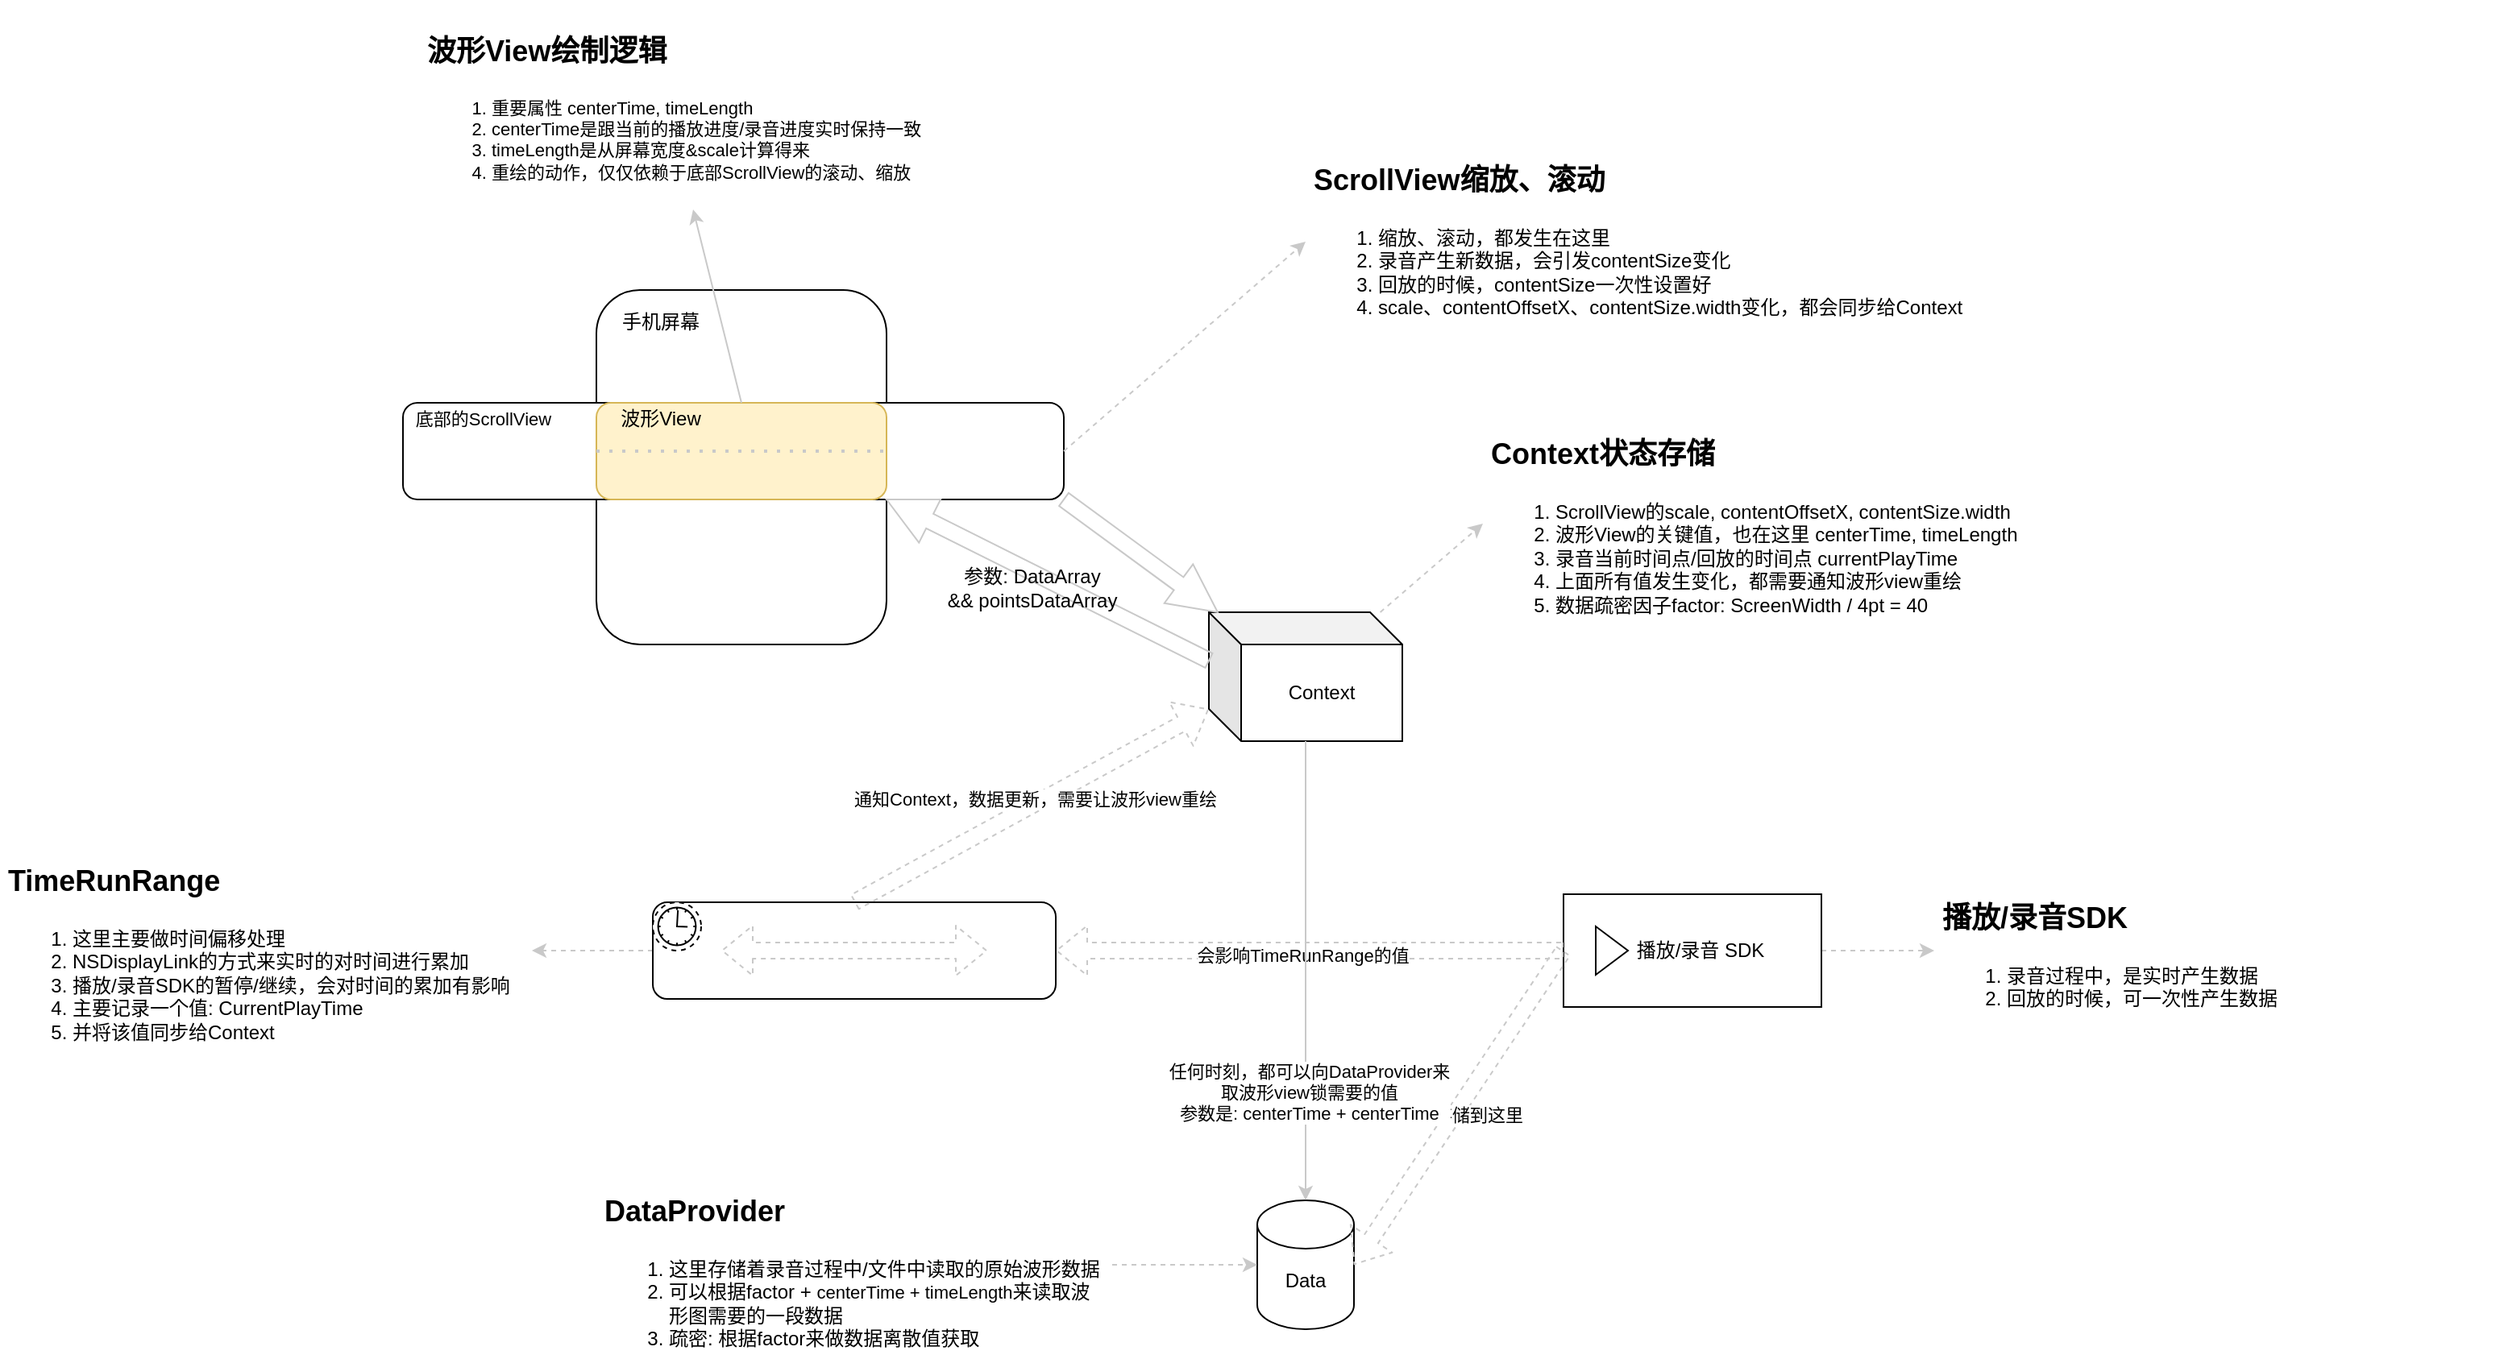 <mxfile version="14.1.9" type="github">
  <diagram id="p8HPg3vbl-VkapSL3GHT" name="Page-1">
    <mxGraphModel dx="2228" dy="741" grid="1" gridSize="10" guides="1" tooltips="1" connect="1" arrows="1" fold="1" page="1" pageScale="1" pageWidth="827" pageHeight="1169" math="0" shadow="0">
      <root>
        <mxCell id="0" />
        <mxCell id="1" parent="0" />
        <mxCell id="yp2vRg8m_nEioMY8WrKE-5" value="" style="rounded=1;whiteSpace=wrap;html=1;" parent="1" vertex="1">
          <mxGeometry x="140" y="410" width="180" height="220" as="geometry" />
        </mxCell>
        <mxCell id="yp2vRg8m_nEioMY8WrKE-6" value="" style="rounded=1;whiteSpace=wrap;html=1;" parent="1" vertex="1">
          <mxGeometry x="20" y="480" width="410" height="60" as="geometry" />
        </mxCell>
        <mxCell id="yp2vRg8m_nEioMY8WrKE-7" value="" style="rounded=1;whiteSpace=wrap;html=1;fillColor=#fff2cc;strokeColor=#d6b656;" parent="1" vertex="1">
          <mxGeometry x="140" y="480" width="180" height="60" as="geometry" />
        </mxCell>
        <mxCell id="yp2vRg8m_nEioMY8WrKE-8" value="&lt;font style=&quot;font-size: 11px&quot;&gt;底部的ScrollView&lt;/font&gt;" style="text;html=1;strokeColor=none;fillColor=none;align=center;verticalAlign=middle;whiteSpace=wrap;rounded=0;" parent="1" vertex="1">
          <mxGeometry x="20" y="480" width="100" height="20" as="geometry" />
        </mxCell>
        <mxCell id="yp2vRg8m_nEioMY8WrKE-10" value="波形View" style="text;html=1;strokeColor=none;fillColor=none;align=center;verticalAlign=middle;whiteSpace=wrap;rounded=0;" parent="1" vertex="1">
          <mxGeometry x="140" y="480" width="80" height="20" as="geometry" />
        </mxCell>
        <mxCell id="yp2vRg8m_nEioMY8WrKE-11" value="手机屏幕" style="text;html=1;strokeColor=none;fillColor=none;align=center;verticalAlign=middle;whiteSpace=wrap;rounded=0;" parent="1" vertex="1">
          <mxGeometry x="145" y="420" width="70" height="20" as="geometry" />
        </mxCell>
        <mxCell id="yp2vRg8m_nEioMY8WrKE-12" value="" style="shape=cylinder3;whiteSpace=wrap;html=1;boundedLbl=1;backgroundOutline=1;size=15;gradientColor=none;" parent="1" vertex="1">
          <mxGeometry x="550" y="975" width="60" height="80" as="geometry" />
        </mxCell>
        <mxCell id="yp2vRg8m_nEioMY8WrKE-13" value="Data" style="text;html=1;strokeColor=none;fillColor=none;align=center;verticalAlign=middle;whiteSpace=wrap;rounded=0;" parent="1" vertex="1">
          <mxGeometry x="560" y="1015" width="40" height="20" as="geometry" />
        </mxCell>
        <mxCell id="yp2vRg8m_nEioMY8WrKE-17" value="" style="endArrow=none;dashed=1;html=1;dashPattern=1 3;strokeWidth=2;exitX=0;exitY=0.5;exitDx=0;exitDy=0;entryX=1;entryY=0.5;entryDx=0;entryDy=0;strokeColor=#C9C9C9;" parent="1" source="yp2vRg8m_nEioMY8WrKE-7" target="yp2vRg8m_nEioMY8WrKE-7" edge="1">
          <mxGeometry width="50" height="50" relative="1" as="geometry">
            <mxPoint x="145" y="509.58" as="sourcePoint" />
            <mxPoint x="245" y="509.58" as="targetPoint" />
          </mxGeometry>
        </mxCell>
        <mxCell id="yp2vRg8m_nEioMY8WrKE-19" style="edgeStyle=none;rounded=0;orthogonalLoop=1;jettySize=auto;html=1;entryX=0.5;entryY=0;entryDx=0;entryDy=0;strokeColor=#C9C9C9;startArrow=classic;startFill=1;endArrow=none;endFill=0;exitX=0.5;exitY=1;exitDx=0;exitDy=0;" parent="1" source="yp2vRg8m_nEioMY8WrKE-18" target="yp2vRg8m_nEioMY8WrKE-7" edge="1">
          <mxGeometry relative="1" as="geometry">
            <mxPoint x="179.375" y="390" as="sourcePoint" />
          </mxGeometry>
        </mxCell>
        <mxCell id="yp2vRg8m_nEioMY8WrKE-18" value="&lt;h1&gt;&lt;font style=&quot;font-size: 18px&quot;&gt;波形View绘制逻辑&lt;/font&gt;&lt;/h1&gt;&lt;div style=&quot;font-size: 11px&quot;&gt;&lt;ol&gt;&lt;li&gt;&lt;span style=&quot;font-size: 11px&quot;&gt;&lt;font style=&quot;font-size: 11px&quot;&gt;重要属性 centerTime, timeLength&lt;/font&gt;&lt;/span&gt;&lt;/li&gt;&lt;li&gt;&lt;span style=&quot;font-size: 11px&quot;&gt;&lt;font style=&quot;font-size: 11px&quot;&gt;centerTime是跟当前的播放进度/录音进度实时保持一致&lt;/font&gt;&lt;/span&gt;&lt;/li&gt;&lt;li&gt;&lt;span style=&quot;font-size: 11px&quot;&gt;&lt;font style=&quot;font-size: 11px&quot;&gt;timeLength是从屏幕宽度&amp;amp;scale计算得来&lt;/font&gt;&lt;/span&gt;&lt;/li&gt;&lt;li&gt;重绘的动作，仅仅依赖于底部ScrollView的滚动、缩放&lt;/li&gt;&lt;/ol&gt;&lt;/div&gt;" style="text;html=1;strokeColor=none;fillColor=none;spacing=5;spacingTop=-20;whiteSpace=wrap;overflow=hidden;rounded=0;" parent="1" vertex="1">
          <mxGeometry x="30" y="240" width="340" height="120" as="geometry" />
        </mxCell>
        <mxCell id="yp2vRg8m_nEioMY8WrKE-20" value="&lt;p style=&quot;line-height: 70%&quot;&gt;&lt;/p&gt;&lt;h1&gt;&lt;font style=&quot;font-size: 18px&quot;&gt;ScrollView缩放、滚动&lt;/font&gt;&lt;/h1&gt;&lt;p&gt;&lt;/p&gt;&lt;ol&gt;&lt;li&gt;缩放、滚动，都发生在这里&lt;/li&gt;&lt;li&gt;录音产生新数据，会引发contentSize变化&lt;/li&gt;&lt;li&gt;回放的时候，contentSize一次性设置好&lt;/li&gt;&lt;li&gt;scale、contentOffsetX、contentSize.width变化，都会同步给Context&lt;/li&gt;&lt;/ol&gt;&lt;p&gt;&lt;/p&gt;&lt;p&gt;&lt;/p&gt;" style="text;html=1;strokeColor=none;fillColor=none;spacing=5;spacingTop=-20;whiteSpace=wrap;overflow=hidden;rounded=0;" parent="1" vertex="1">
          <mxGeometry x="580" y="320" width="430" height="120" as="geometry" />
        </mxCell>
        <mxCell id="yp2vRg8m_nEioMY8WrKE-30" style="edgeStyle=none;rounded=0;orthogonalLoop=1;jettySize=auto;html=1;entryX=0;entryY=0.5;entryDx=0;entryDy=0;startArrow=none;startFill=0;endArrow=classic;endFill=1;strokeColor=#C9C9C9;dashed=1;" parent="1" source="yp2vRg8m_nEioMY8WrKE-21" target="yp2vRg8m_nEioMY8WrKE-22" edge="1">
          <mxGeometry relative="1" as="geometry" />
        </mxCell>
        <mxCell id="yp2vRg8m_nEioMY8WrKE-21" value="Context" style="shape=cube;whiteSpace=wrap;html=1;boundedLbl=1;backgroundOutline=1;darkOpacity=0.05;darkOpacity2=0.1;gradientColor=none;" parent="1" vertex="1">
          <mxGeometry x="520" y="610" width="120" height="80" as="geometry" />
        </mxCell>
        <mxCell id="yp2vRg8m_nEioMY8WrKE-22" value="&lt;p style=&quot;line-height: 70%&quot;&gt;&lt;/p&gt;&lt;h1&gt;&lt;font style=&quot;font-size: 18px&quot;&gt;Context状态存储&lt;/font&gt;&lt;/h1&gt;&lt;p&gt;&lt;/p&gt;&lt;ol&gt;&lt;li&gt;&lt;span&gt;ScrollView的scale, contentOffsetX, contentSize.width&lt;/span&gt;&lt;/li&gt;&lt;li&gt;波形View的关键值，也在这里 centerTime, timeLength&lt;/li&gt;&lt;li&gt;&lt;span&gt;录音当前时间点/回放的时间点 currentPlayTime&lt;/span&gt;&lt;/li&gt;&lt;li&gt;上面所有值发生变化，都需要通知波形view重绘&lt;/li&gt;&lt;li&gt;数据疏密因子factor: ScreenWidth / 4pt = 40&lt;/li&gt;&lt;/ol&gt;&lt;p&gt;&lt;/p&gt;&lt;p&gt;&lt;/p&gt;" style="text;html=1;strokeColor=none;fillColor=none;spacing=5;spacingTop=-20;whiteSpace=wrap;overflow=hidden;rounded=0;" parent="1" vertex="1">
          <mxGeometry x="690" y="490" width="400" height="130" as="geometry" />
        </mxCell>
        <mxCell id="yp2vRg8m_nEioMY8WrKE-53" style="edgeStyle=none;rounded=0;orthogonalLoop=1;jettySize=auto;html=1;entryX=0;entryY=0.5;entryDx=0;entryDy=0;dashed=1;startArrow=none;startFill=0;endArrow=classic;endFill=1;strokeColor=#C9C9C9;" parent="1" source="yp2vRg8m_nEioMY8WrKE-23" target="yp2vRg8m_nEioMY8WrKE-39" edge="1">
          <mxGeometry relative="1" as="geometry" />
        </mxCell>
        <mxCell id="yp2vRg8m_nEioMY8WrKE-23" value="&amp;nbsp; &amp;nbsp;播放/录音 SDK" style="html=1;whiteSpace=wrap;container=1;recursiveResize=0;collapsible=0;gradientColor=none;" parent="1" vertex="1">
          <mxGeometry x="740" y="785" width="160" height="70" as="geometry" />
        </mxCell>
        <mxCell id="yp2vRg8m_nEioMY8WrKE-24" value="" style="triangle;html=1;whiteSpace=wrap;" parent="yp2vRg8m_nEioMY8WrKE-23" vertex="1">
          <mxGeometry x="20" y="20" width="20" height="30" as="geometry" />
        </mxCell>
        <mxCell id="yp2vRg8m_nEioMY8WrKE-28" style="edgeStyle=none;rounded=0;orthogonalLoop=1;jettySize=auto;html=1;strokeColor=#C9C9C9;exitX=1;exitY=0.5;exitDx=0;exitDy=0;dashed=1;entryX=0;entryY=0.5;entryDx=0;entryDy=0;" parent="1" source="yp2vRg8m_nEioMY8WrKE-6" target="yp2vRg8m_nEioMY8WrKE-20" edge="1">
          <mxGeometry relative="1" as="geometry">
            <mxPoint x="-50" y="540" as="sourcePoint" />
            <mxPoint x="580" y="470" as="targetPoint" />
          </mxGeometry>
        </mxCell>
        <mxCell id="yp2vRg8m_nEioMY8WrKE-29" value="" style="shape=arrow;endArrow=classic;html=1;strokeColor=#C9C9C9;exitX=1;exitY=1;exitDx=0;exitDy=0;" parent="1" source="yp2vRg8m_nEioMY8WrKE-6" target="yp2vRg8m_nEioMY8WrKE-21" edge="1">
          <mxGeometry width="50" height="50" relative="1" as="geometry">
            <mxPoint x="490" y="590" as="sourcePoint" />
            <mxPoint x="540" y="540" as="targetPoint" />
          </mxGeometry>
        </mxCell>
        <mxCell id="yp2vRg8m_nEioMY8WrKE-31" value="" style="shape=arrow;endArrow=classic;html=1;strokeColor=#C9C9C9;entryX=1;entryY=1;entryDx=0;entryDy=0;exitX=0;exitY=0;exitDx=0;exitDy=30;exitPerimeter=0;" parent="1" source="yp2vRg8m_nEioMY8WrKE-21" target="yp2vRg8m_nEioMY8WrKE-7" edge="1">
          <mxGeometry width="50" height="50" relative="1" as="geometry">
            <mxPoint x="510" y="630" as="sourcePoint" />
            <mxPoint x="440" y="240" as="targetPoint" />
          </mxGeometry>
        </mxCell>
        <mxCell id="yp2vRg8m_nEioMY8WrKE-34" style="edgeStyle=none;rounded=0;orthogonalLoop=1;jettySize=auto;html=1;entryX=0;entryY=0.5;entryDx=0;entryDy=0;entryPerimeter=0;dashed=1;startArrow=none;startFill=0;endArrow=classic;endFill=1;strokeColor=#C9C9C9;exitX=1;exitY=0.5;exitDx=0;exitDy=0;" parent="1" source="yp2vRg8m_nEioMY8WrKE-33" target="yp2vRg8m_nEioMY8WrKE-12" edge="1">
          <mxGeometry relative="1" as="geometry" />
        </mxCell>
        <mxCell id="yp2vRg8m_nEioMY8WrKE-33" value="&lt;p style=&quot;line-height: 70%&quot;&gt;&lt;/p&gt;&lt;h1&gt;&lt;span style=&quot;font-size: 18px&quot;&gt;DataProvider&lt;/span&gt;&lt;/h1&gt;&lt;p&gt;&lt;/p&gt;&lt;ol&gt;&lt;li&gt;这里存储着录音过程中/文件中读取的原始波形数据&lt;/li&gt;&lt;li&gt;可以根据factor +&amp;nbsp;&lt;span style=&quot;font-size: 11px ; text-align: center ; background-color: rgb(255 , 255 , 255)&quot;&gt;centerTime + timeLength&lt;/span&gt;来读取波形图需要的一段数据&lt;/li&gt;&lt;li&gt;疏密: 根据factor来做数据离散值获取&lt;/li&gt;&lt;/ol&gt;&lt;p&gt;&lt;/p&gt;&lt;p&gt;&lt;/p&gt;" style="text;html=1;strokeColor=none;fillColor=none;spacing=5;spacingTop=-20;whiteSpace=wrap;overflow=hidden;rounded=0;" parent="1" vertex="1">
          <mxGeometry x="140" y="960" width="320" height="110" as="geometry" />
        </mxCell>
        <mxCell id="yp2vRg8m_nEioMY8WrKE-35" value="" style="shape=flexArrow;endArrow=classic;html=1;dashed=1;strokeColor=#C9C9C9;exitX=0;exitY=0.5;exitDx=0;exitDy=0;entryX=1;entryY=0.5;entryDx=0;entryDy=0;entryPerimeter=0;" parent="1" source="yp2vRg8m_nEioMY8WrKE-23" target="yp2vRg8m_nEioMY8WrKE-12" edge="1">
          <mxGeometry width="50" height="50" relative="1" as="geometry">
            <mxPoint x="660" y="960" as="sourcePoint" />
            <mxPoint x="710" y="910" as="targetPoint" />
          </mxGeometry>
        </mxCell>
        <mxCell id="yp2vRg8m_nEioMY8WrKE-36" value="数据存储到这里" style="edgeLabel;html=1;align=center;verticalAlign=middle;resizable=0;points=[];" parent="yp2vRg8m_nEioMY8WrKE-35" vertex="1" connectable="0">
          <mxGeometry x="0.029" y="3" relative="1" as="geometry">
            <mxPoint as="offset" />
          </mxGeometry>
        </mxCell>
        <mxCell id="yp2vRg8m_nEioMY8WrKE-39" value="&lt;p style=&quot;line-height: 70%&quot;&gt;&lt;/p&gt;&lt;h1&gt;&lt;span style=&quot;font-size: 18px&quot;&gt;播放/录音SDK&lt;/span&gt;&lt;/h1&gt;&lt;p&gt;&lt;/p&gt;&lt;ol&gt;&lt;li&gt;录音过程中，是实时产生数据&lt;/li&gt;&lt;li&gt;回放的时候，可一次性产生数据&lt;/li&gt;&lt;/ol&gt;&lt;p&gt;&lt;/p&gt;&lt;p&gt;&lt;/p&gt;" style="text;html=1;strokeColor=none;fillColor=none;spacing=5;spacingTop=-20;whiteSpace=wrap;overflow=hidden;rounded=0;" parent="1" vertex="1">
          <mxGeometry x="970" y="777.5" width="350" height="85" as="geometry" />
        </mxCell>
        <mxCell id="yp2vRg8m_nEioMY8WrKE-48" style="edgeStyle=none;rounded=0;orthogonalLoop=1;jettySize=auto;html=1;dashed=1;startArrow=none;startFill=0;endArrow=classic;endFill=1;strokeColor=#C9C9C9;entryX=1;entryY=0.5;entryDx=0;entryDy=0;exitX=0;exitY=0.5;exitDx=0;exitDy=0;" parent="1" source="yp2vRg8m_nEioMY8WrKE-44" target="yp2vRg8m_nEioMY8WrKE-47" edge="1">
          <mxGeometry relative="1" as="geometry" />
        </mxCell>
        <mxCell id="yp2vRg8m_nEioMY8WrKE-44" value="" style="rounded=1;whiteSpace=wrap;html=1;gradientColor=none;" parent="1" vertex="1">
          <mxGeometry x="175" y="790" width="250" height="60" as="geometry" />
        </mxCell>
        <mxCell id="yp2vRg8m_nEioMY8WrKE-45" value="" style="shape=flexArrow;endArrow=classic;startArrow=classic;html=1;dashed=1;strokeColor=#C9C9C9;" parent="1" edge="1">
          <mxGeometry width="50" height="50" relative="1" as="geometry">
            <mxPoint x="217.5" y="820" as="sourcePoint" />
            <mxPoint x="382.5" y="820" as="targetPoint" />
          </mxGeometry>
        </mxCell>
        <mxCell id="yp2vRg8m_nEioMY8WrKE-46" value="" style="shape=mxgraph.bpmn.shape;html=1;verticalLabelPosition=bottom;labelBackgroundColor=#ffffff;verticalAlign=top;align=center;perimeter=ellipsePerimeter;outlineConnect=0;outline=eventNonint;symbol=timer;gradientColor=none;" parent="1" vertex="1">
          <mxGeometry x="175" y="790" width="30" height="30" as="geometry" />
        </mxCell>
        <mxCell id="yp2vRg8m_nEioMY8WrKE-47" value="&lt;p style=&quot;line-height: 70%&quot;&gt;&lt;/p&gt;&lt;h1&gt;&lt;span style=&quot;font-size: 18px&quot;&gt;TimeRunRange&lt;/span&gt;&lt;/h1&gt;&lt;p&gt;&lt;/p&gt;&lt;ol&gt;&lt;li&gt;这里主要做时间偏移处理&lt;/li&gt;&lt;li&gt;NSDisplayLink的方式来实时的对时间进行累加&lt;/li&gt;&lt;li&gt;播放/录音SDK的暂停/继续，会对时间的累加有影响&lt;/li&gt;&lt;li&gt;主要记录一个值: CurrentPlayTime&lt;/li&gt;&lt;li&gt;并将该值同步给Context&lt;/li&gt;&lt;/ol&gt;&lt;p&gt;&lt;/p&gt;&lt;p&gt;&lt;/p&gt;" style="text;html=1;strokeColor=none;fillColor=none;spacing=5;spacingTop=-20;whiteSpace=wrap;overflow=hidden;rounded=0;" parent="1" vertex="1">
          <mxGeometry x="-230" y="755" width="330" height="130" as="geometry" />
        </mxCell>
        <mxCell id="yp2vRg8m_nEioMY8WrKE-49" value="" style="shape=flexArrow;endArrow=classic;html=1;dashed=1;strokeColor=#C9C9C9;exitX=0;exitY=0.5;exitDx=0;exitDy=0;entryX=1;entryY=0.5;entryDx=0;entryDy=0;" parent="1" source="yp2vRg8m_nEioMY8WrKE-23" target="yp2vRg8m_nEioMY8WrKE-44" edge="1">
          <mxGeometry width="50" height="50" relative="1" as="geometry">
            <mxPoint x="580" y="780" as="sourcePoint" />
            <mxPoint x="430" y="980" as="targetPoint" />
          </mxGeometry>
        </mxCell>
        <mxCell id="yp2vRg8m_nEioMY8WrKE-50" value="会影响TimeRunRange的值" style="edgeLabel;html=1;align=center;verticalAlign=middle;resizable=0;points=[];" parent="yp2vRg8m_nEioMY8WrKE-49" vertex="1" connectable="0">
          <mxGeometry x="0.029" y="3" relative="1" as="geometry">
            <mxPoint as="offset" />
          </mxGeometry>
        </mxCell>
        <mxCell id="yp2vRg8m_nEioMY8WrKE-51" value="" style="shape=flexArrow;endArrow=classic;html=1;dashed=1;strokeColor=#C9C9C9;exitX=0.5;exitY=0;exitDx=0;exitDy=0;entryX=0;entryY=0;entryDx=0;entryDy=60;entryPerimeter=0;" parent="1" source="yp2vRg8m_nEioMY8WrKE-44" target="yp2vRg8m_nEioMY8WrKE-21" edge="1">
          <mxGeometry width="50" height="50" relative="1" as="geometry">
            <mxPoint x="470" y="720" as="sourcePoint" />
            <mxPoint x="240" y="720" as="targetPoint" />
          </mxGeometry>
        </mxCell>
        <mxCell id="yp2vRg8m_nEioMY8WrKE-52" value="通知Context，数据更新，需要让波形view重绘" style="edgeLabel;html=1;align=center;verticalAlign=middle;resizable=0;points=[];" parent="yp2vRg8m_nEioMY8WrKE-51" vertex="1" connectable="0">
          <mxGeometry x="0.029" y="3" relative="1" as="geometry">
            <mxPoint as="offset" />
          </mxGeometry>
        </mxCell>
        <mxCell id="yp2vRg8m_nEioMY8WrKE-54" value="" style="endArrow=classic;html=1;strokeColor=#C9C9C9;" parent="1" source="yp2vRg8m_nEioMY8WrKE-21" target="yp2vRg8m_nEioMY8WrKE-12" edge="1">
          <mxGeometry width="50" height="50" relative="1" as="geometry">
            <mxPoint x="450" y="940" as="sourcePoint" />
            <mxPoint x="500" y="890" as="targetPoint" />
          </mxGeometry>
        </mxCell>
        <mxCell id="yp2vRg8m_nEioMY8WrKE-55" value="任何时刻，都可以向DataProvider来&lt;br&gt;取波形view锁需要的值&lt;br&gt;参数是: centerTime + centerTime" style="edgeLabel;html=1;align=center;verticalAlign=middle;resizable=0;points=[];" parent="yp2vRg8m_nEioMY8WrKE-54" vertex="1" connectable="0">
          <mxGeometry x="0.531" y="2" relative="1" as="geometry">
            <mxPoint as="offset" />
          </mxGeometry>
        </mxCell>
        <mxCell id="du_RMS1LaNvwryW8dqtz-1" value="参数: DataArray&lt;br&gt;&amp;amp;&amp;amp; pointsDataArray" style="text;html=1;align=center;verticalAlign=middle;resizable=0;points=[];autosize=1;" vertex="1" parent="1">
          <mxGeometry x="350" y="580" width="120" height="30" as="geometry" />
        </mxCell>
      </root>
    </mxGraphModel>
  </diagram>
</mxfile>
